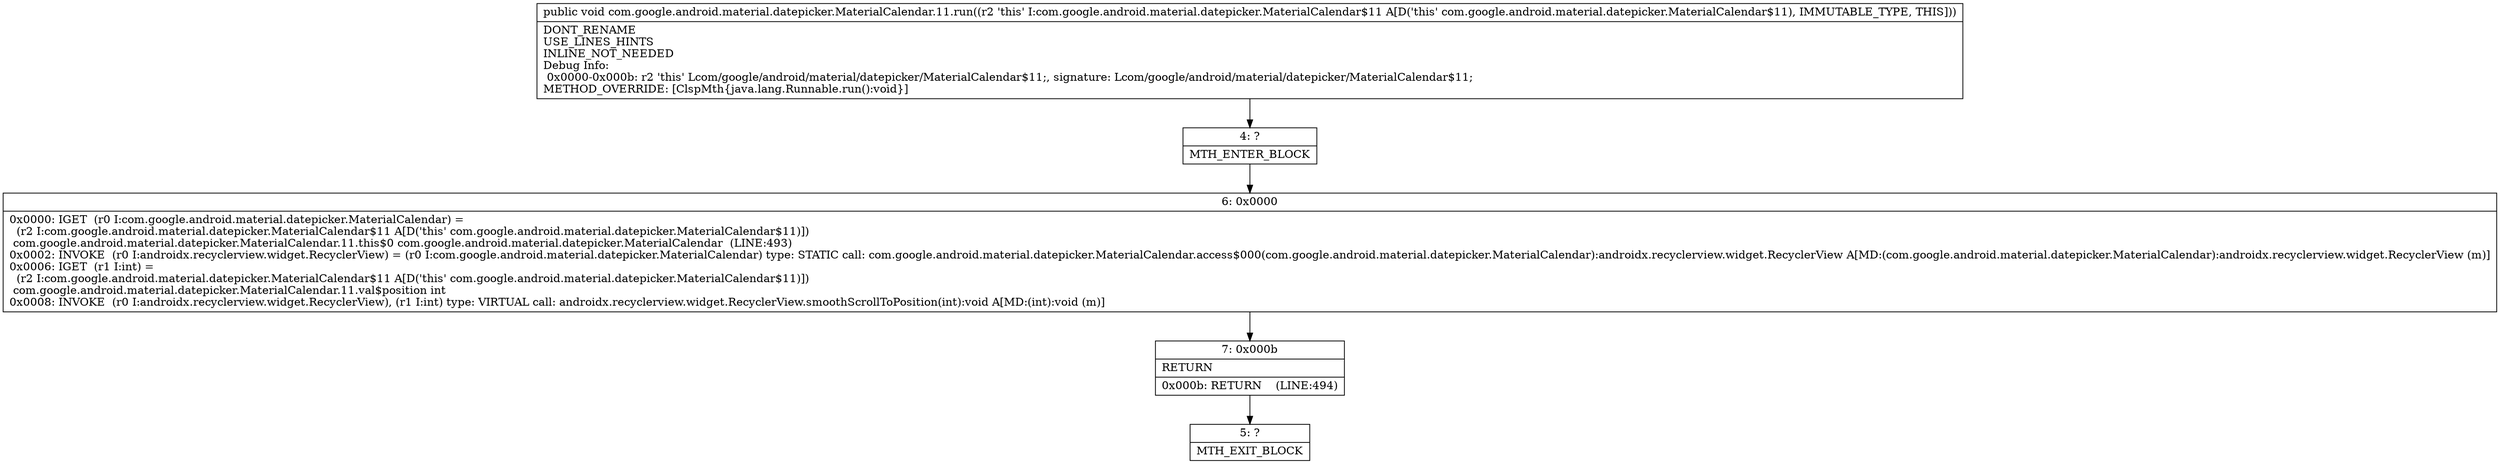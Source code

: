 digraph "CFG forcom.google.android.material.datepicker.MaterialCalendar.11.run()V" {
Node_4 [shape=record,label="{4\:\ ?|MTH_ENTER_BLOCK\l}"];
Node_6 [shape=record,label="{6\:\ 0x0000|0x0000: IGET  (r0 I:com.google.android.material.datepicker.MaterialCalendar) = \l  (r2 I:com.google.android.material.datepicker.MaterialCalendar$11 A[D('this' com.google.android.material.datepicker.MaterialCalendar$11)])\l com.google.android.material.datepicker.MaterialCalendar.11.this$0 com.google.android.material.datepicker.MaterialCalendar  (LINE:493)\l0x0002: INVOKE  (r0 I:androidx.recyclerview.widget.RecyclerView) = (r0 I:com.google.android.material.datepicker.MaterialCalendar) type: STATIC call: com.google.android.material.datepicker.MaterialCalendar.access$000(com.google.android.material.datepicker.MaterialCalendar):androidx.recyclerview.widget.RecyclerView A[MD:(com.google.android.material.datepicker.MaterialCalendar):androidx.recyclerview.widget.RecyclerView (m)]\l0x0006: IGET  (r1 I:int) = \l  (r2 I:com.google.android.material.datepicker.MaterialCalendar$11 A[D('this' com.google.android.material.datepicker.MaterialCalendar$11)])\l com.google.android.material.datepicker.MaterialCalendar.11.val$position int \l0x0008: INVOKE  (r0 I:androidx.recyclerview.widget.RecyclerView), (r1 I:int) type: VIRTUAL call: androidx.recyclerview.widget.RecyclerView.smoothScrollToPosition(int):void A[MD:(int):void (m)]\l}"];
Node_7 [shape=record,label="{7\:\ 0x000b|RETURN\l|0x000b: RETURN    (LINE:494)\l}"];
Node_5 [shape=record,label="{5\:\ ?|MTH_EXIT_BLOCK\l}"];
MethodNode[shape=record,label="{public void com.google.android.material.datepicker.MaterialCalendar.11.run((r2 'this' I:com.google.android.material.datepicker.MaterialCalendar$11 A[D('this' com.google.android.material.datepicker.MaterialCalendar$11), IMMUTABLE_TYPE, THIS]))  | DONT_RENAME\lUSE_LINES_HINTS\lINLINE_NOT_NEEDED\lDebug Info:\l  0x0000\-0x000b: r2 'this' Lcom\/google\/android\/material\/datepicker\/MaterialCalendar$11;, signature: Lcom\/google\/android\/material\/datepicker\/MaterialCalendar$11;\lMETHOD_OVERRIDE: [ClspMth\{java.lang.Runnable.run():void\}]\l}"];
MethodNode -> Node_4;Node_4 -> Node_6;
Node_6 -> Node_7;
Node_7 -> Node_5;
}

